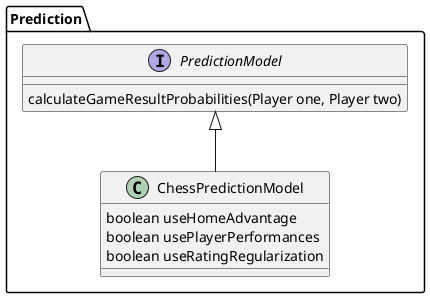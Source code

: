 @startuml

package "Prediction" {
    interface PredictionModel {
        calculateGameResultProbabilities(Player one, Player two)
    }

    class ChessPredictionModel {
        boolean useHomeAdvantage
        boolean usePlayerPerformances
        boolean useRatingRegularization
    }

    PredictionModel <|-- ChessPredictionModel
}

@enduml